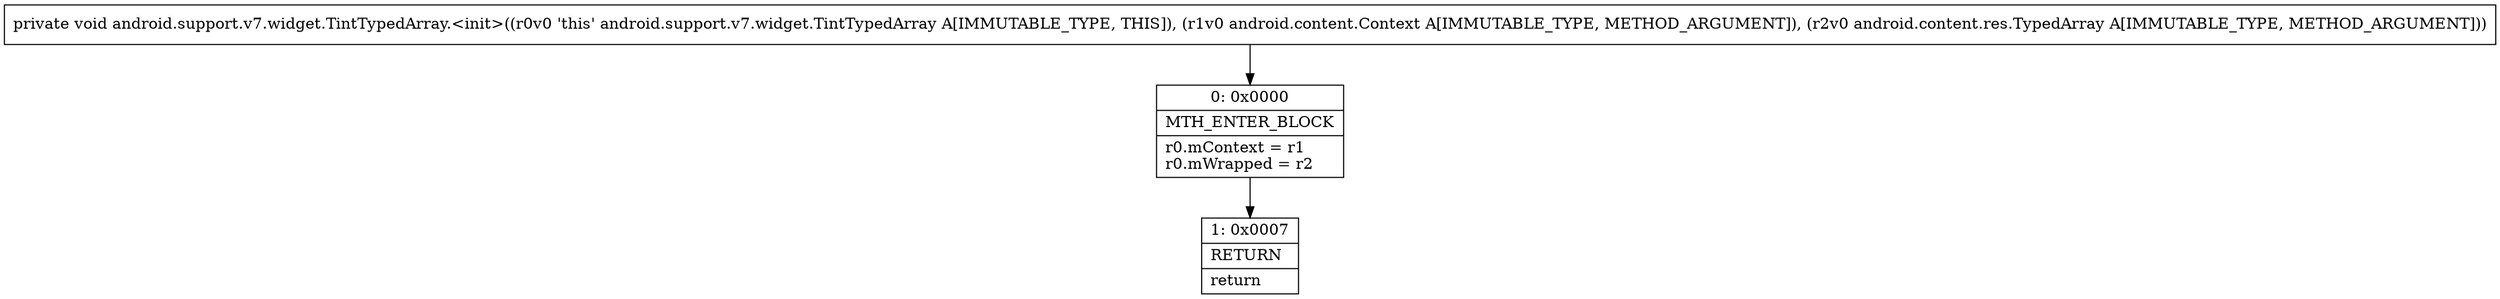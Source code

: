 digraph "CFG forandroid.support.v7.widget.TintTypedArray.\<init\>(Landroid\/content\/Context;Landroid\/content\/res\/TypedArray;)V" {
Node_0 [shape=record,label="{0\:\ 0x0000|MTH_ENTER_BLOCK\l|r0.mContext = r1\lr0.mWrapped = r2\l}"];
Node_1 [shape=record,label="{1\:\ 0x0007|RETURN\l|return\l}"];
MethodNode[shape=record,label="{private void android.support.v7.widget.TintTypedArray.\<init\>((r0v0 'this' android.support.v7.widget.TintTypedArray A[IMMUTABLE_TYPE, THIS]), (r1v0 android.content.Context A[IMMUTABLE_TYPE, METHOD_ARGUMENT]), (r2v0 android.content.res.TypedArray A[IMMUTABLE_TYPE, METHOD_ARGUMENT])) }"];
MethodNode -> Node_0;
Node_0 -> Node_1;
}

